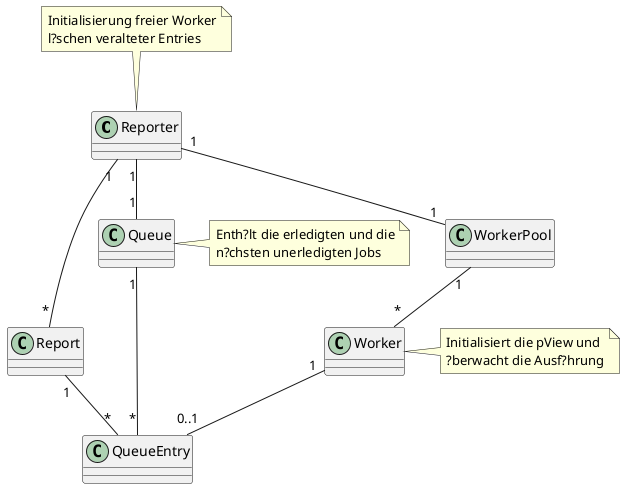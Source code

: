 {
  "sha1": "rx4d7wj5vahu99dmouh4lrvgjqx10ah",
  "insertion": {
    "when": "2024-06-04T17:28:44.371Z",
    "user": "plantuml@gmail.com"
  }
}
@startuml

class Reporter
class Worker
class WorkerPool
class Queue
class QueueEntry
class Report

Reporter   "1" -- "1"    Queue
Reporter   "1" -- "1"    WorkerPool
Reporter   "1" -- "*"    Report

Queue      "1" -- "*"    QueueEntry
WorkerPool "1" -- "*"    Worker
Worker     "1" -- "0..1" QueueEntry

Report     "1" -- "*"    QueueEntry

note right of Worker
  Initialisiert die pView und
  ?berwacht die Ausf?hrung
end note

note left of Queue
  Enth?lt die erledigten und die
  n?chsten unerledigten Jobs
end note



note top of Reporter
  Initialisierung freier Worker
  l?schen veralteter Entries
end note

@enduml
